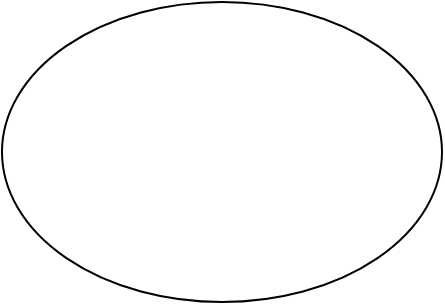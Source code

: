 <mxfile version="12.7.1" type="github"><diagram id="Umu5q6S04zW-6YSL-UDz" name="Page-1"><mxGraphModel dx="1426" dy="767" grid="1" gridSize="10" guides="1" tooltips="1" connect="1" arrows="1" fold="1" page="1" pageScale="1" pageWidth="827" pageHeight="1169" math="0" shadow="0"><root><mxCell id="0"/><mxCell id="1" parent="0"/><mxCell id="wjYXXtgGg5O6mG5rprIA-1" value="" style="ellipse;whiteSpace=wrap;html=1;" vertex="1" parent="1"><mxGeometry x="290" y="50" width="220" height="150" as="geometry"/></mxCell></root></mxGraphModel></diagram></mxfile>